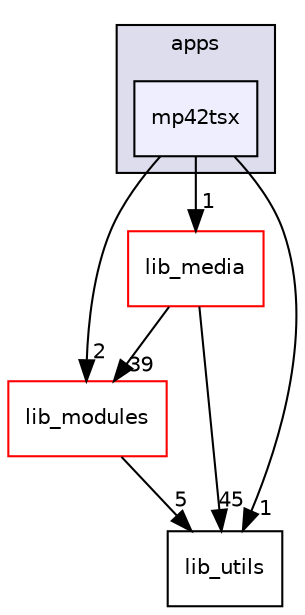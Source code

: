 digraph "mp42tsx" {
  compound=true
  node [ fontsize="10", fontname="Helvetica"];
  edge [ labelfontsize="10", labelfontname="Helvetica"];
  subgraph clusterdir_53adf0b982dc8545998aae3f283a5a58 {
    graph [ bgcolor="#ddddee", pencolor="black", label="apps" fontname="Helvetica", fontsize="10", URL="dir_53adf0b982dc8545998aae3f283a5a58.html"]
  dir_3a0c601da9736a45b4d6a4ac081878c2 [shape=box, label="mp42tsx", style="filled", fillcolor="#eeeeff", pencolor="black", URL="dir_3a0c601da9736a45b4d6a4ac081878c2.html"];
  }
  dir_4ee8d800e6bc95c0172b2b45e324b930 [shape=box label="lib_media" fillcolor="white" style="filled" color="red" URL="dir_4ee8d800e6bc95c0172b2b45e324b930.html"];
  dir_e3d70ae8158957779c7fc9bbac2effda [shape=box label="lib_modules" fillcolor="white" style="filled" color="red" URL="dir_e3d70ae8158957779c7fc9bbac2effda.html"];
  dir_c17dc64c98cba5e3a5d53b0eb213fc8d [shape=box label="lib_utils" URL="dir_c17dc64c98cba5e3a5d53b0eb213fc8d.html"];
  dir_4ee8d800e6bc95c0172b2b45e324b930->dir_e3d70ae8158957779c7fc9bbac2effda [headlabel="39", labeldistance=1.5 headhref="dir_000003_000001.html"];
  dir_4ee8d800e6bc95c0172b2b45e324b930->dir_c17dc64c98cba5e3a5d53b0eb213fc8d [headlabel="45", labeldistance=1.5 headhref="dir_000003_000016.html"];
  dir_e3d70ae8158957779c7fc9bbac2effda->dir_c17dc64c98cba5e3a5d53b0eb213fc8d [headlabel="5", labeldistance=1.5 headhref="dir_000001_000016.html"];
  dir_3a0c601da9736a45b4d6a4ac081878c2->dir_4ee8d800e6bc95c0172b2b45e324b930 [headlabel="1", labeldistance=1.5 headhref="dir_000026_000003.html"];
  dir_3a0c601da9736a45b4d6a4ac081878c2->dir_e3d70ae8158957779c7fc9bbac2effda [headlabel="2", labeldistance=1.5 headhref="dir_000026_000001.html"];
  dir_3a0c601da9736a45b4d6a4ac081878c2->dir_c17dc64c98cba5e3a5d53b0eb213fc8d [headlabel="1", labeldistance=1.5 headhref="dir_000026_000016.html"];
}
